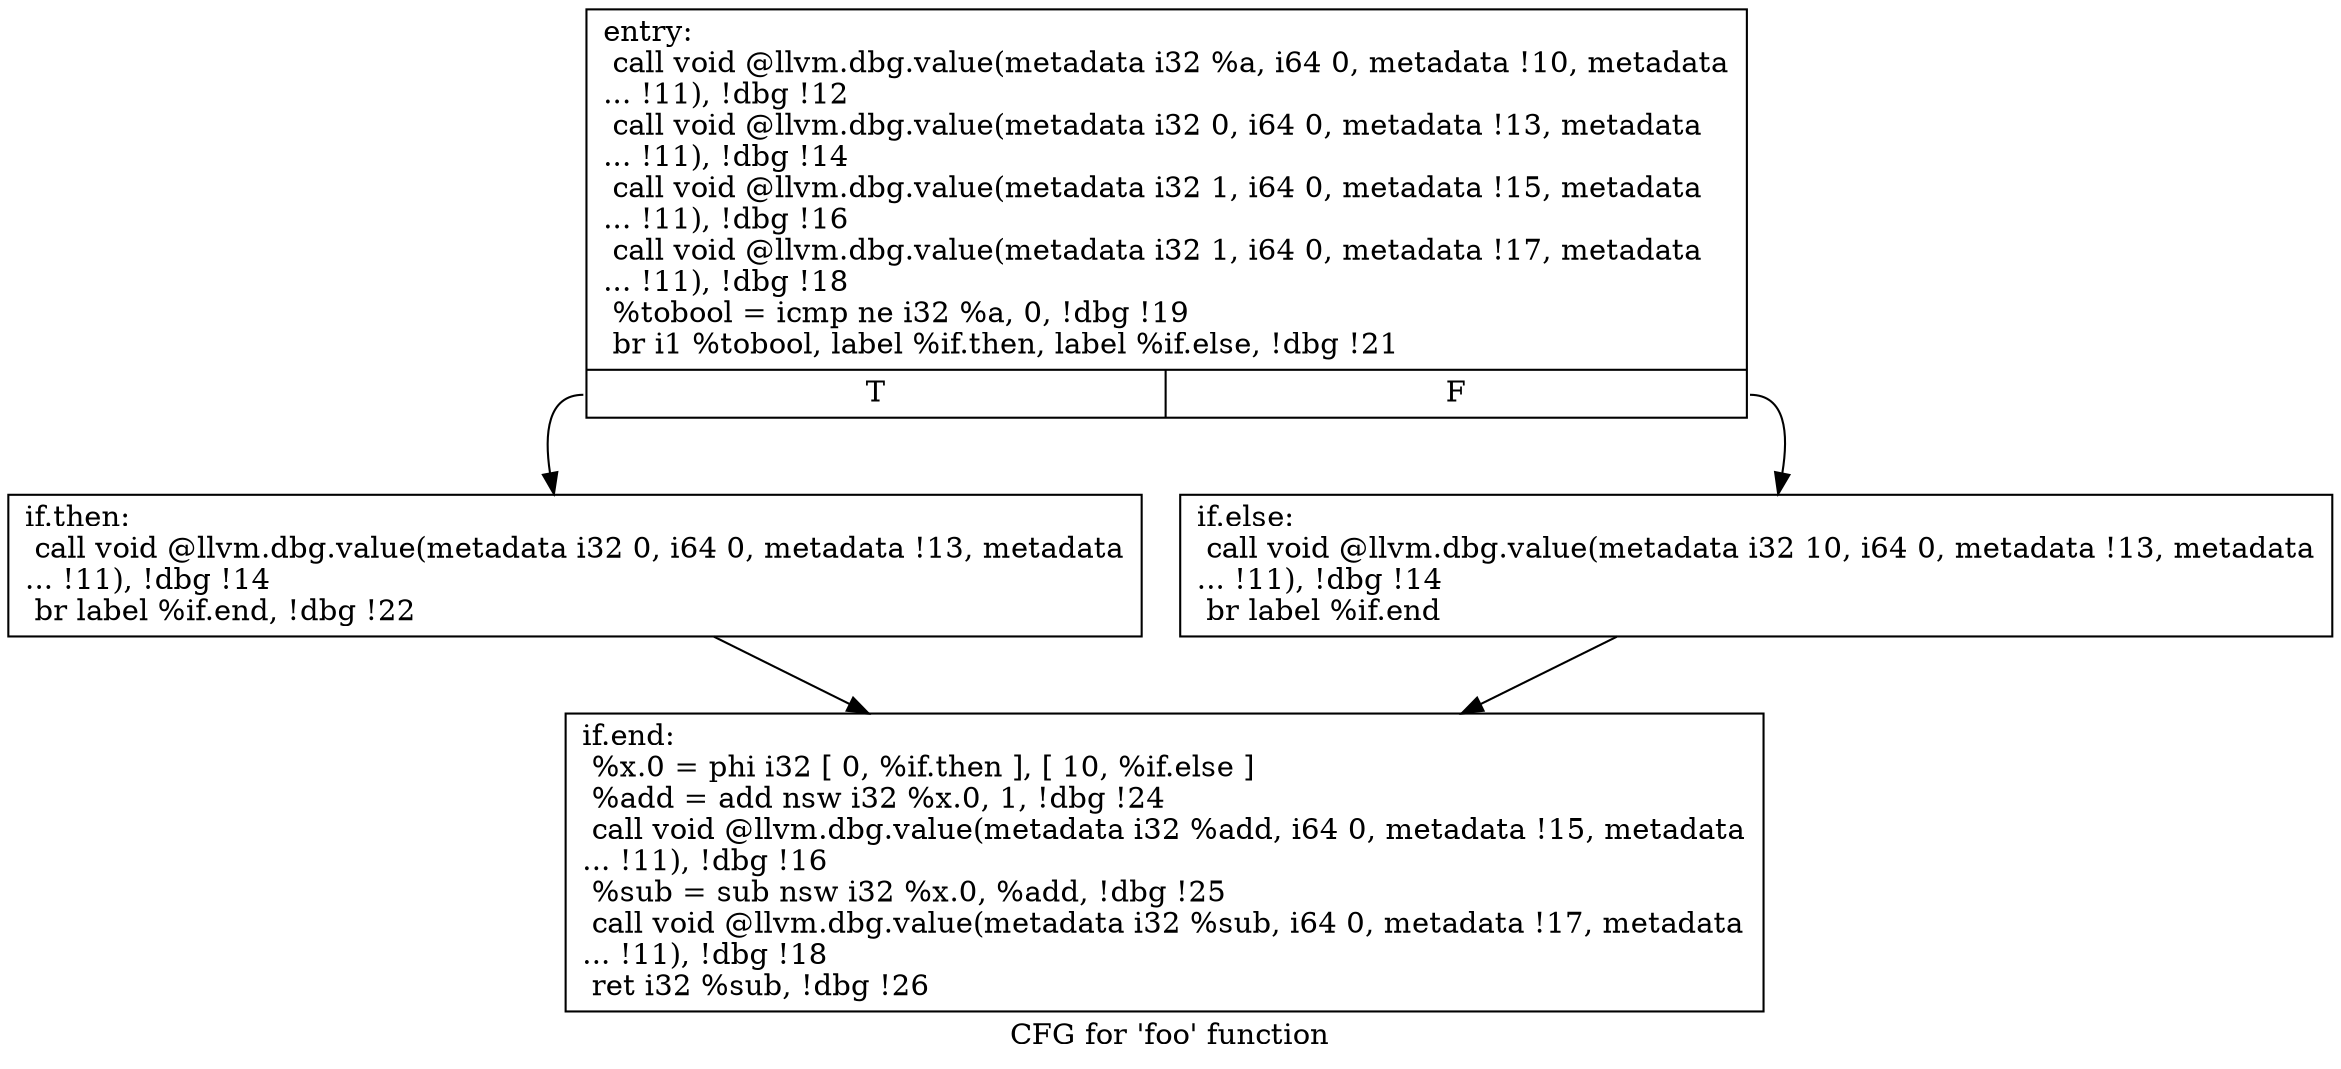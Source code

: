 digraph "CFG for 'foo' function" {
	label="CFG for 'foo' function";

	Node0x6754810 [shape=record,label="{entry:\l  call void @llvm.dbg.value(metadata i32 %a, i64 0, metadata !10, metadata\l... !11), !dbg !12\l  call void @llvm.dbg.value(metadata i32 0, i64 0, metadata !13, metadata\l... !11), !dbg !14\l  call void @llvm.dbg.value(metadata i32 1, i64 0, metadata !15, metadata\l... !11), !dbg !16\l  call void @llvm.dbg.value(metadata i32 1, i64 0, metadata !17, metadata\l... !11), !dbg !18\l  %tobool = icmp ne i32 %a, 0, !dbg !19\l  br i1 %tobool, label %if.then, label %if.else, !dbg !21\l|{<s0>T|<s1>F}}"];
	Node0x6754810:s0 -> Node0x6759ae0;
	Node0x6754810:s1 -> Node0x6759b90;
	Node0x6759ae0 [shape=record,label="{if.then:                                          \l  call void @llvm.dbg.value(metadata i32 0, i64 0, metadata !13, metadata\l... !11), !dbg !14\l  br label %if.end, !dbg !22\l}"];
	Node0x6759ae0 -> Node0x676c6d0;
	Node0x6759b90 [shape=record,label="{if.else:                                          \l  call void @llvm.dbg.value(metadata i32 10, i64 0, metadata !13, metadata\l... !11), !dbg !14\l  br label %if.end\l}"];
	Node0x6759b90 -> Node0x676c6d0;
	Node0x676c6d0 [shape=record,label="{if.end:                                           \l  %x.0 = phi i32 [ 0, %if.then ], [ 10, %if.else ]\l  %add = add nsw i32 %x.0, 1, !dbg !24\l  call void @llvm.dbg.value(metadata i32 %add, i64 0, metadata !15, metadata\l... !11), !dbg !16\l  %sub = sub nsw i32 %x.0, %add, !dbg !25\l  call void @llvm.dbg.value(metadata i32 %sub, i64 0, metadata !17, metadata\l... !11), !dbg !18\l  ret i32 %sub, !dbg !26\l}"];
}

